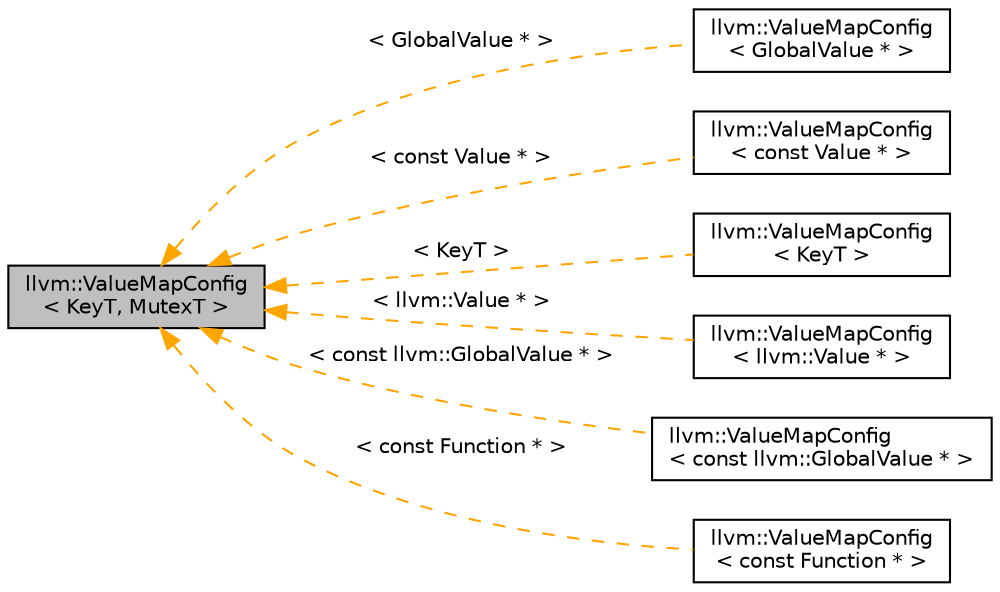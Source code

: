 digraph "llvm::ValueMapConfig&lt; KeyT, MutexT &gt;"
{
 // LATEX_PDF_SIZE
  bgcolor="transparent";
  edge [fontname="Helvetica",fontsize="10",labelfontname="Helvetica",labelfontsize="10"];
  node [fontname="Helvetica",fontsize="10",shape=record];
  rankdir="LR";
  Node1 [label="llvm::ValueMapConfig\l\< KeyT, MutexT \>",height=0.2,width=0.4,color="black", fillcolor="grey75", style="filled", fontcolor="black",tooltip="This class defines the default behavior for configurable aspects of ValueMap<>."];
  Node1 -> Node2 [dir="back",color="orange",fontsize="10",style="dashed",label=" \< GlobalValue * \>" ,fontname="Helvetica"];
  Node2 [label="llvm::ValueMapConfig\l\< GlobalValue * \>",height=0.2,width=0.4,color="black",URL="$structllvm_1_1ValueMapConfig.html",tooltip=" "];
  Node1 -> Node3 [dir="back",color="orange",fontsize="10",style="dashed",label=" \< const Value * \>" ,fontname="Helvetica"];
  Node3 [label="llvm::ValueMapConfig\l\< const Value * \>",height=0.2,width=0.4,color="black",URL="$structllvm_1_1ValueMapConfig.html",tooltip=" "];
  Node1 -> Node4 [dir="back",color="orange",fontsize="10",style="dashed",label=" \< KeyT \>" ,fontname="Helvetica"];
  Node4 [label="llvm::ValueMapConfig\l\< KeyT \>",height=0.2,width=0.4,color="black",URL="$structllvm_1_1ValueMapConfig.html",tooltip=" "];
  Node1 -> Node5 [dir="back",color="orange",fontsize="10",style="dashed",label=" \< llvm::Value * \>" ,fontname="Helvetica"];
  Node5 [label="llvm::ValueMapConfig\l\< llvm::Value * \>",height=0.2,width=0.4,color="black",URL="$structllvm_1_1ValueMapConfig.html",tooltip=" "];
  Node1 -> Node6 [dir="back",color="orange",fontsize="10",style="dashed",label=" \< const llvm::GlobalValue * \>" ,fontname="Helvetica"];
  Node6 [label="llvm::ValueMapConfig\l\< const llvm::GlobalValue * \>",height=0.2,width=0.4,color="black",URL="$structllvm_1_1ValueMapConfig.html",tooltip=" "];
  Node1 -> Node7 [dir="back",color="orange",fontsize="10",style="dashed",label=" \< const Function * \>" ,fontname="Helvetica"];
  Node7 [label="llvm::ValueMapConfig\l\< const Function * \>",height=0.2,width=0.4,color="black",URL="$structllvm_1_1ValueMapConfig.html",tooltip=" "];
}
